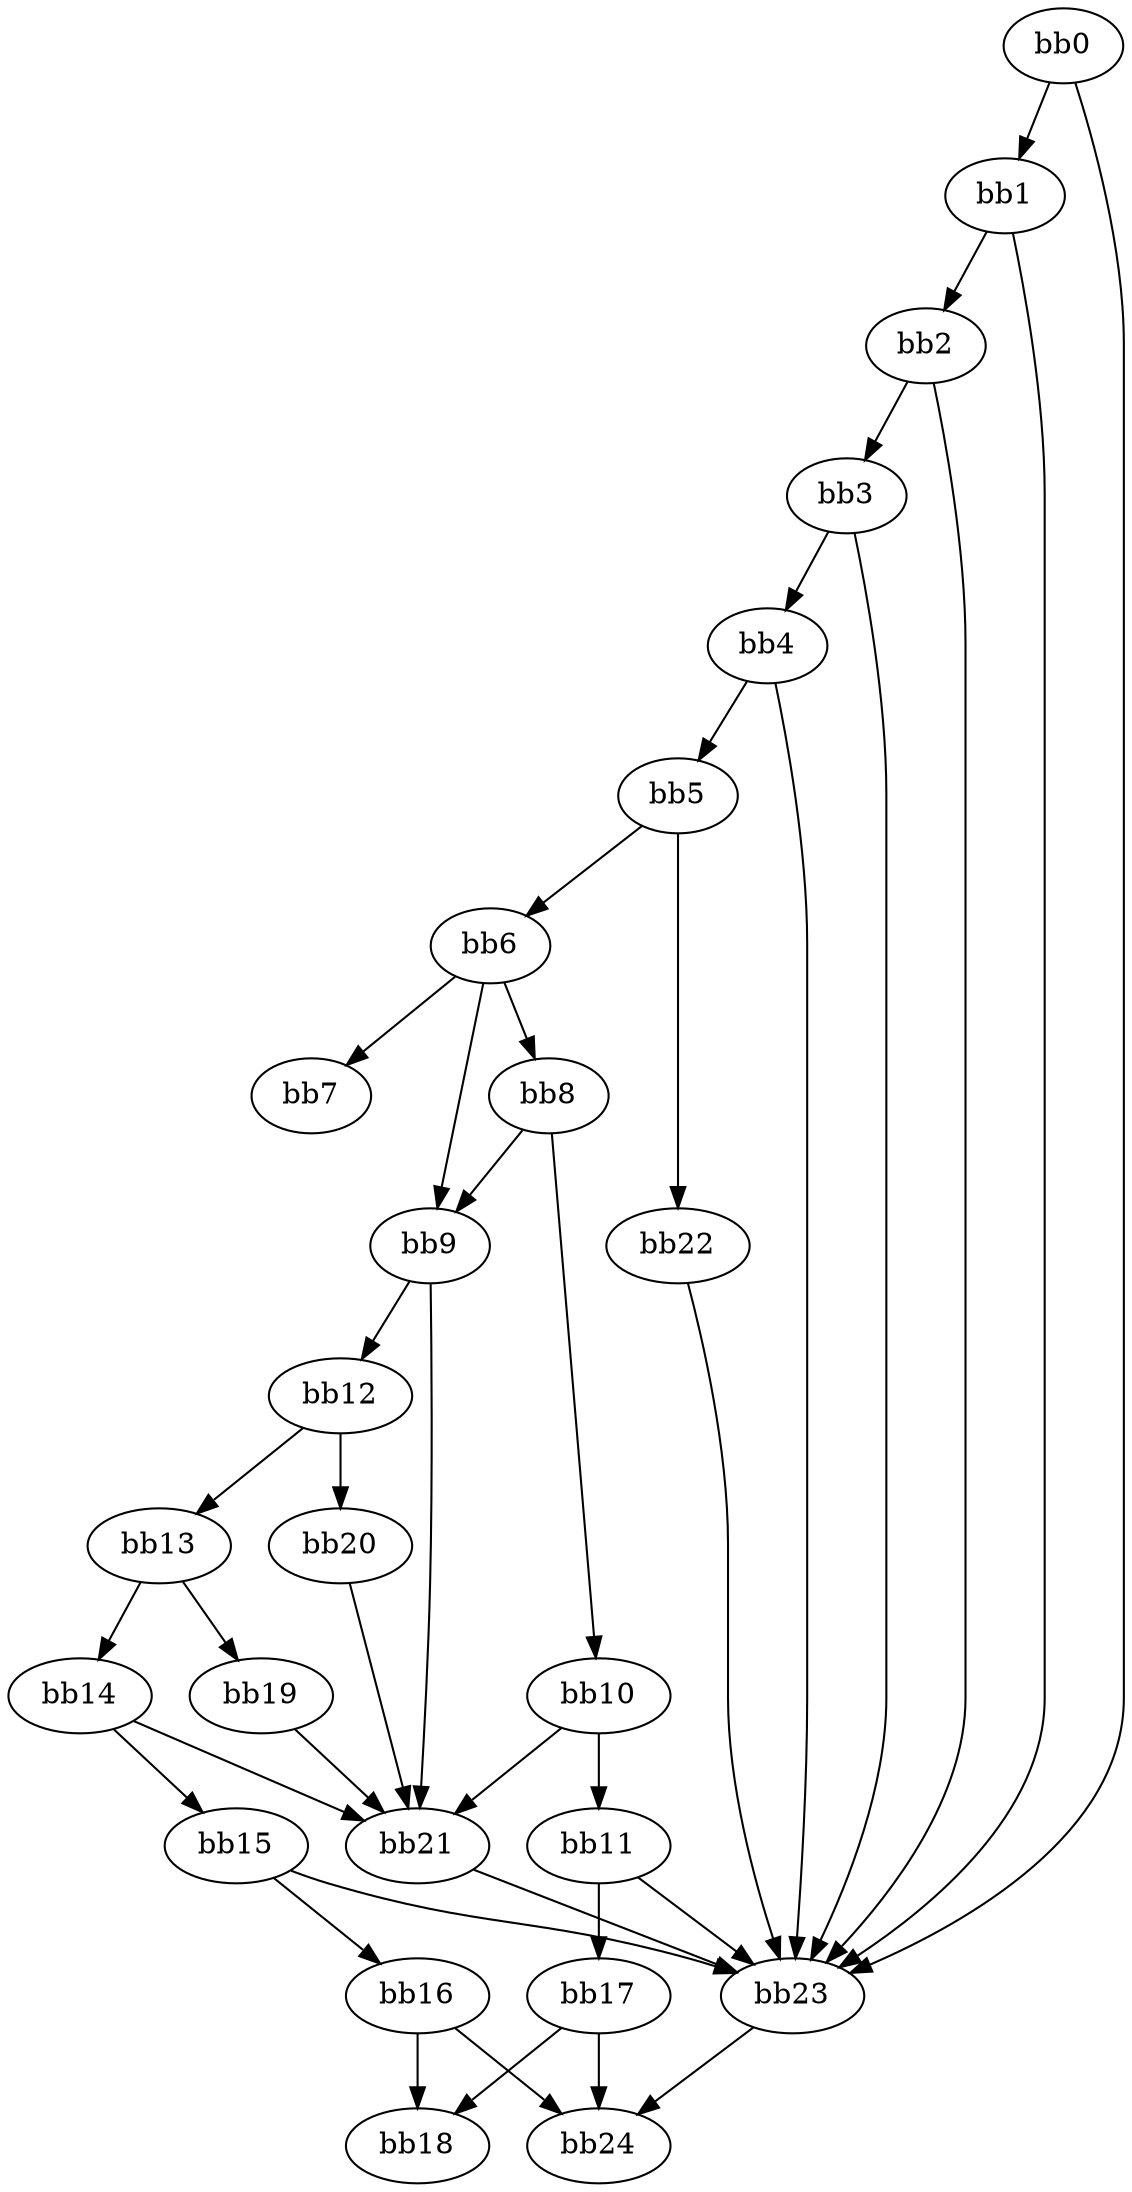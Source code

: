 digraph {
    0 [ label = "bb0\l" ]
    1 [ label = "bb1\l" ]
    2 [ label = "bb2\l" ]
    3 [ label = "bb3\l" ]
    4 [ label = "bb4\l" ]
    5 [ label = "bb5\l" ]
    6 [ label = "bb6\l" ]
    7 [ label = "bb7\l" ]
    8 [ label = "bb8\l" ]
    9 [ label = "bb9\l" ]
    10 [ label = "bb10\l" ]
    11 [ label = "bb11\l" ]
    12 [ label = "bb12\l" ]
    13 [ label = "bb13\l" ]
    14 [ label = "bb14\l" ]
    15 [ label = "bb15\l" ]
    16 [ label = "bb16\l" ]
    17 [ label = "bb17\l" ]
    18 [ label = "bb18\l" ]
    19 [ label = "bb19\l" ]
    20 [ label = "bb20\l" ]
    21 [ label = "bb21\l" ]
    22 [ label = "bb22\l" ]
    23 [ label = "bb23\l" ]
    24 [ label = "bb24\l" ]
    0 -> 1 [ ]
    0 -> 23 [ ]
    1 -> 2 [ ]
    1 -> 23 [ ]
    2 -> 3 [ ]
    2 -> 23 [ ]
    3 -> 4 [ ]
    3 -> 23 [ ]
    4 -> 5 [ ]
    4 -> 23 [ ]
    5 -> 6 [ ]
    5 -> 22 [ ]
    6 -> 7 [ ]
    6 -> 8 [ ]
    6 -> 9 [ ]
    8 -> 9 [ ]
    8 -> 10 [ ]
    9 -> 12 [ ]
    9 -> 21 [ ]
    10 -> 11 [ ]
    10 -> 21 [ ]
    11 -> 17 [ ]
    11 -> 23 [ ]
    12 -> 13 [ ]
    12 -> 20 [ ]
    13 -> 14 [ ]
    13 -> 19 [ ]
    14 -> 15 [ ]
    14 -> 21 [ ]
    15 -> 16 [ ]
    15 -> 23 [ ]
    16 -> 18 [ ]
    16 -> 24 [ ]
    17 -> 18 [ ]
    17 -> 24 [ ]
    19 -> 21 [ ]
    20 -> 21 [ ]
    21 -> 23 [ ]
    22 -> 23 [ ]
    23 -> 24 [ ]
}

